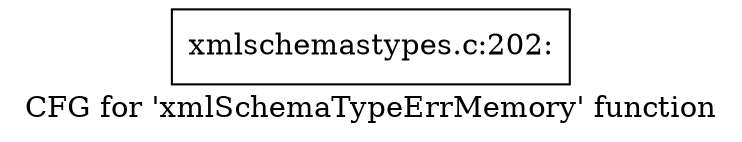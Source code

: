 digraph "CFG for 'xmlSchemaTypeErrMemory' function" {
	label="CFG for 'xmlSchemaTypeErrMemory' function";

	Node0x57c01d0 [shape=record,label="{xmlschemastypes.c:202:}"];
}
